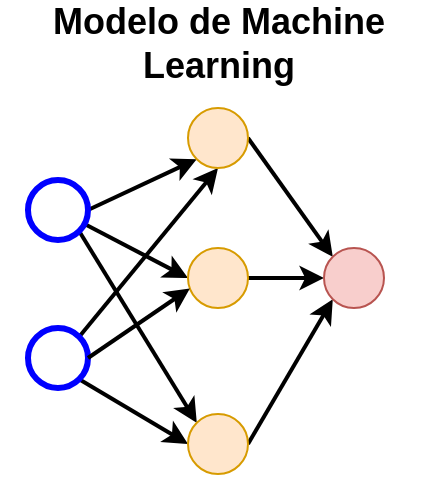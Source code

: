 <mxfile version="28.0.4">
  <diagram name="Página-1" id="HzEZApj5NBNeIcoAOvBq">
    <mxGraphModel dx="595" dy="305" grid="1" gridSize="10" guides="1" tooltips="1" connect="1" arrows="1" fold="1" page="1" pageScale="1" pageWidth="827" pageHeight="1169" math="0" shadow="0">
      <root>
        <mxCell id="0" />
        <mxCell id="1" parent="0" />
        <mxCell id="jpYVbvZlK422jL41ePwT-25" style="rounded=0;orthogonalLoop=1;jettySize=auto;html=1;entryX=0;entryY=0.5;entryDx=0;entryDy=0;strokeWidth=2;" edge="1" parent="1" source="jpYVbvZlK422jL41ePwT-2" target="jpYVbvZlK422jL41ePwT-6">
          <mxGeometry relative="1" as="geometry" />
        </mxCell>
        <mxCell id="jpYVbvZlK422jL41ePwT-26" style="rounded=0;orthogonalLoop=1;jettySize=auto;html=1;exitX=1;exitY=0.5;exitDx=0;exitDy=0;entryX=0;entryY=1;entryDx=0;entryDy=0;strokeWidth=2;" edge="1" parent="1" source="jpYVbvZlK422jL41ePwT-2" target="jpYVbvZlK422jL41ePwT-7">
          <mxGeometry relative="1" as="geometry" />
        </mxCell>
        <mxCell id="jpYVbvZlK422jL41ePwT-27" style="rounded=0;orthogonalLoop=1;jettySize=auto;html=1;exitX=1;exitY=1;exitDx=0;exitDy=0;entryX=0;entryY=0;entryDx=0;entryDy=0;strokeWidth=2;" edge="1" parent="1" source="jpYVbvZlK422jL41ePwT-2" target="jpYVbvZlK422jL41ePwT-5">
          <mxGeometry relative="1" as="geometry" />
        </mxCell>
        <mxCell id="jpYVbvZlK422jL41ePwT-2" value="" style="ellipse;whiteSpace=wrap;html=1;aspect=fixed;fillStyle=solid;fillColor=none;strokeColor=#0000FF;strokeWidth=3;" vertex="1" parent="1">
          <mxGeometry x="322" y="213" width="30" height="30" as="geometry" />
        </mxCell>
        <mxCell id="jpYVbvZlK422jL41ePwT-28" style="rounded=0;orthogonalLoop=1;jettySize=auto;html=1;exitX=1;exitY=0;exitDx=0;exitDy=0;entryX=0.5;entryY=1;entryDx=0;entryDy=0;strokeWidth=2;" edge="1" parent="1" source="jpYVbvZlK422jL41ePwT-3" target="jpYVbvZlK422jL41ePwT-7">
          <mxGeometry relative="1" as="geometry" />
        </mxCell>
        <mxCell id="jpYVbvZlK422jL41ePwT-30" style="rounded=0;orthogonalLoop=1;jettySize=auto;html=1;exitX=1;exitY=1;exitDx=0;exitDy=0;entryX=0;entryY=0.5;entryDx=0;entryDy=0;strokeWidth=2;" edge="1" parent="1" source="jpYVbvZlK422jL41ePwT-3" target="jpYVbvZlK422jL41ePwT-5">
          <mxGeometry relative="1" as="geometry" />
        </mxCell>
        <mxCell id="jpYVbvZlK422jL41ePwT-3" value="" style="ellipse;whiteSpace=wrap;html=1;aspect=fixed;fillStyle=dots;fillColor=none;strokeColor=#0000FF;strokeWidth=3;" vertex="1" parent="1">
          <mxGeometry x="322" y="287" width="30" height="30" as="geometry" />
        </mxCell>
        <mxCell id="jpYVbvZlK422jL41ePwT-33" style="rounded=0;orthogonalLoop=1;jettySize=auto;html=1;exitX=1;exitY=0.5;exitDx=0;exitDy=0;entryX=0;entryY=1;entryDx=0;entryDy=0;strokeWidth=2;" edge="1" parent="1" source="jpYVbvZlK422jL41ePwT-5" target="jpYVbvZlK422jL41ePwT-8">
          <mxGeometry relative="1" as="geometry" />
        </mxCell>
        <mxCell id="jpYVbvZlK422jL41ePwT-5" value="" style="ellipse;whiteSpace=wrap;html=1;aspect=fixed;fillStyle=solid;fillColor=#ffe6cc;strokeColor=#d79b00;" vertex="1" parent="1">
          <mxGeometry x="402" y="330" width="30" height="30" as="geometry" />
        </mxCell>
        <mxCell id="jpYVbvZlK422jL41ePwT-32" style="rounded=0;orthogonalLoop=1;jettySize=auto;html=1;exitX=1;exitY=0.5;exitDx=0;exitDy=0;entryX=0;entryY=0.5;entryDx=0;entryDy=0;strokeWidth=2;" edge="1" parent="1" source="jpYVbvZlK422jL41ePwT-6" target="jpYVbvZlK422jL41ePwT-8">
          <mxGeometry relative="1" as="geometry" />
        </mxCell>
        <mxCell id="jpYVbvZlK422jL41ePwT-6" value="" style="ellipse;whiteSpace=wrap;html=1;aspect=fixed;fillStyle=solid;fillColor=#ffe6cc;strokeColor=#d79b00;" vertex="1" parent="1">
          <mxGeometry x="402" y="247" width="30" height="30" as="geometry" />
        </mxCell>
        <mxCell id="jpYVbvZlK422jL41ePwT-31" style="rounded=0;orthogonalLoop=1;jettySize=auto;html=1;exitX=1;exitY=0.5;exitDx=0;exitDy=0;entryX=0;entryY=0;entryDx=0;entryDy=0;strokeWidth=2;" edge="1" parent="1" source="jpYVbvZlK422jL41ePwT-7" target="jpYVbvZlK422jL41ePwT-8">
          <mxGeometry relative="1" as="geometry" />
        </mxCell>
        <mxCell id="jpYVbvZlK422jL41ePwT-7" value="" style="ellipse;whiteSpace=wrap;html=1;aspect=fixed;fillStyle=solid;fillColor=#ffe6cc;strokeColor=#d79b00;" vertex="1" parent="1">
          <mxGeometry x="402" y="177" width="30" height="30" as="geometry" />
        </mxCell>
        <mxCell id="jpYVbvZlK422jL41ePwT-8" value="" style="ellipse;whiteSpace=wrap;html=1;aspect=fixed;fillStyle=solid;fillColor=#f8cecc;strokeColor=#b85450;" vertex="1" parent="1">
          <mxGeometry x="470" y="247" width="30" height="30" as="geometry" />
        </mxCell>
        <mxCell id="jpYVbvZlK422jL41ePwT-24" value="&lt;b&gt;&lt;font&gt;Modelo de Machine Learning&lt;/font&gt;&lt;/b&gt;" style="text;html=1;align=center;verticalAlign=middle;whiteSpace=wrap;rounded=0;fontSize=18;" vertex="1" parent="1">
          <mxGeometry x="308.5" y="130" width="217" height="30" as="geometry" />
        </mxCell>
        <mxCell id="jpYVbvZlK422jL41ePwT-29" style="rounded=0;orthogonalLoop=1;jettySize=auto;html=1;exitX=1;exitY=0.5;exitDx=0;exitDy=0;entryX=0.031;entryY=0.674;entryDx=0;entryDy=0;entryPerimeter=0;strokeWidth=2;" edge="1" parent="1" source="jpYVbvZlK422jL41ePwT-3" target="jpYVbvZlK422jL41ePwT-6">
          <mxGeometry relative="1" as="geometry" />
        </mxCell>
      </root>
    </mxGraphModel>
  </diagram>
</mxfile>
